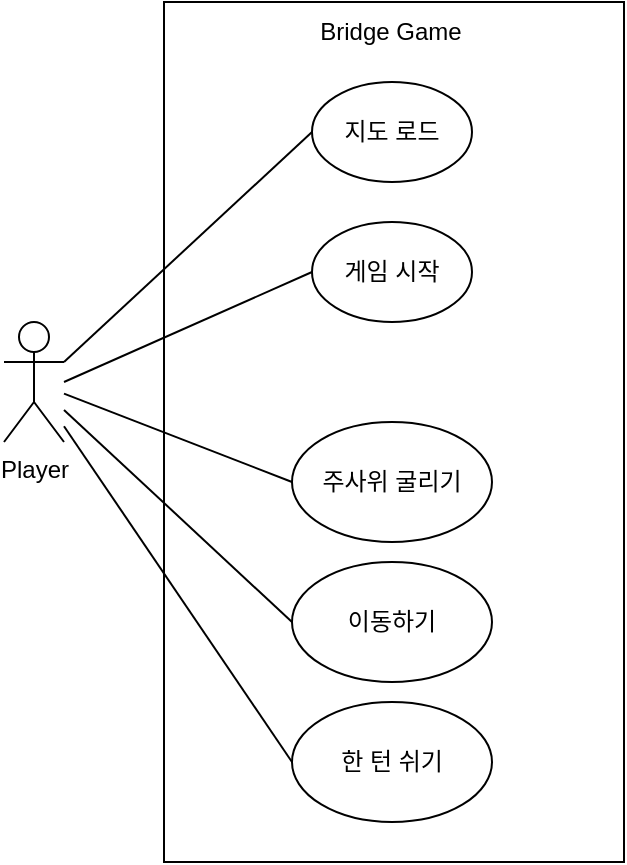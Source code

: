 <mxfile version="19.0.3" type="device"><diagram id="9RG5YsgEXK_E_Zcm1Mr5" name="Page-1"><mxGraphModel dx="868" dy="482" grid="1" gridSize="10" guides="1" tooltips="1" connect="1" arrows="1" fold="1" page="1" pageScale="1" pageWidth="827" pageHeight="1169" math="0" shadow="0"><root><mxCell id="0"/><mxCell id="1" parent="0"/><mxCell id="o2zJvhZOeN8AGr_HF4fI-1" value="Player" style="shape=umlActor;verticalLabelPosition=bottom;verticalAlign=top;html=1;outlineConnect=0;" parent="1" vertex="1"><mxGeometry x="220" y="210" width="30" height="60" as="geometry"/></mxCell><mxCell id="YW92uZBaoJPoLBMQtyvA-2" value="" style="rounded=0;whiteSpace=wrap;html=1;" parent="1" vertex="1"><mxGeometry x="300" y="50" width="230" height="430" as="geometry"/></mxCell><mxCell id="YW92uZBaoJPoLBMQtyvA-4" value="지도 로드" style="ellipse;whiteSpace=wrap;html=1;" parent="1" vertex="1"><mxGeometry x="374" y="90" width="80" height="50" as="geometry"/></mxCell><mxCell id="YW92uZBaoJPoLBMQtyvA-5" value="게임 시작" style="ellipse;whiteSpace=wrap;html=1;" parent="1" vertex="1"><mxGeometry x="374" y="160" width="80" height="50" as="geometry"/></mxCell><mxCell id="YW92uZBaoJPoLBMQtyvA-8" value="주사위 굴리기" style="ellipse;whiteSpace=wrap;html=1;" parent="1" vertex="1"><mxGeometry x="364" y="260" width="100" height="60" as="geometry"/></mxCell><mxCell id="YW92uZBaoJPoLBMQtyvA-10" value="이동하기" style="ellipse;whiteSpace=wrap;html=1;" parent="1" vertex="1"><mxGeometry x="364" y="330" width="100" height="60" as="geometry"/></mxCell><mxCell id="YW92uZBaoJPoLBMQtyvA-11" value="한 턴 쉬기" style="ellipse;whiteSpace=wrap;html=1;" parent="1" vertex="1"><mxGeometry x="364" y="400" width="100" height="60" as="geometry"/></mxCell><mxCell id="YW92uZBaoJPoLBMQtyvA-12" value="" style="endArrow=none;html=1;rounded=0;exitX=0;exitY=0.5;exitDx=0;exitDy=0;" parent="1" source="YW92uZBaoJPoLBMQtyvA-4" edge="1"><mxGeometry width="50" height="50" relative="1" as="geometry"><mxPoint x="390" y="280" as="sourcePoint"/><mxPoint x="250" y="230" as="targetPoint"/></mxGeometry></mxCell><mxCell id="YW92uZBaoJPoLBMQtyvA-13" value="" style="endArrow=none;html=1;rounded=0;exitX=0;exitY=0.5;exitDx=0;exitDy=0;" parent="1" source="YW92uZBaoJPoLBMQtyvA-5" edge="1"><mxGeometry width="50" height="50" relative="1" as="geometry"><mxPoint x="320" y="105" as="sourcePoint"/><mxPoint x="250" y="240" as="targetPoint"/></mxGeometry></mxCell><mxCell id="YW92uZBaoJPoLBMQtyvA-26" value="" style="endArrow=none;html=1;rounded=0;exitX=0;exitY=0.5;exitDx=0;exitDy=0;" parent="1" source="YW92uZBaoJPoLBMQtyvA-8" edge="1" target="o2zJvhZOeN8AGr_HF4fI-1"><mxGeometry width="50" height="50" relative="1" as="geometry"><mxPoint x="480" y="270" as="sourcePoint"/><mxPoint x="260" y="120" as="targetPoint"/></mxGeometry></mxCell><mxCell id="YW92uZBaoJPoLBMQtyvA-27" value="" style="endArrow=none;html=1;rounded=0;exitX=0;exitY=0.5;exitDx=0;exitDy=0;" parent="1" edge="1" target="o2zJvhZOeN8AGr_HF4fI-1" source="YW92uZBaoJPoLBMQtyvA-10"><mxGeometry width="50" height="50" relative="1" as="geometry"><mxPoint x="300" y="330" as="sourcePoint"/><mxPoint x="260" y="120" as="targetPoint"/></mxGeometry></mxCell><mxCell id="YW92uZBaoJPoLBMQtyvA-28" value="" style="endArrow=none;html=1;rounded=0;exitX=0;exitY=0.5;exitDx=0;exitDy=0;" parent="1" source="YW92uZBaoJPoLBMQtyvA-11" edge="1" target="o2zJvhZOeN8AGr_HF4fI-1"><mxGeometry width="50" height="50" relative="1" as="geometry"><mxPoint x="480" y="270" as="sourcePoint"/><mxPoint x="260" y="115" as="targetPoint"/></mxGeometry></mxCell><mxCell id="YW92uZBaoJPoLBMQtyvA-30" value="Bridge Game" style="text;html=1;strokeColor=none;fillColor=none;align=center;verticalAlign=middle;whiteSpace=wrap;rounded=0;" parent="1" vertex="1"><mxGeometry x="366" y="50" width="95" height="30" as="geometry"/></mxCell></root></mxGraphModel></diagram></mxfile>